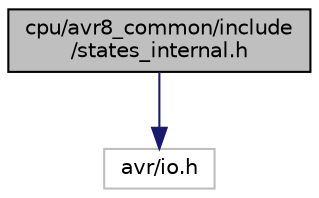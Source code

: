 digraph "cpu/avr8_common/include/states_internal.h"
{
 // LATEX_PDF_SIZE
  edge [fontname="Helvetica",fontsize="10",labelfontname="Helvetica",labelfontsize="10"];
  node [fontname="Helvetica",fontsize="10",shape=record];
  Node1 [label="cpu/avr8_common/include\l/states_internal.h",height=0.2,width=0.4,color="black", fillcolor="grey75", style="filled", fontcolor="black",tooltip="States internal interface."];
  Node1 -> Node2 [color="midnightblue",fontsize="10",style="solid",fontname="Helvetica"];
  Node2 [label="avr/io.h",height=0.2,width=0.4,color="grey75", fillcolor="white", style="filled",tooltip=" "];
}
